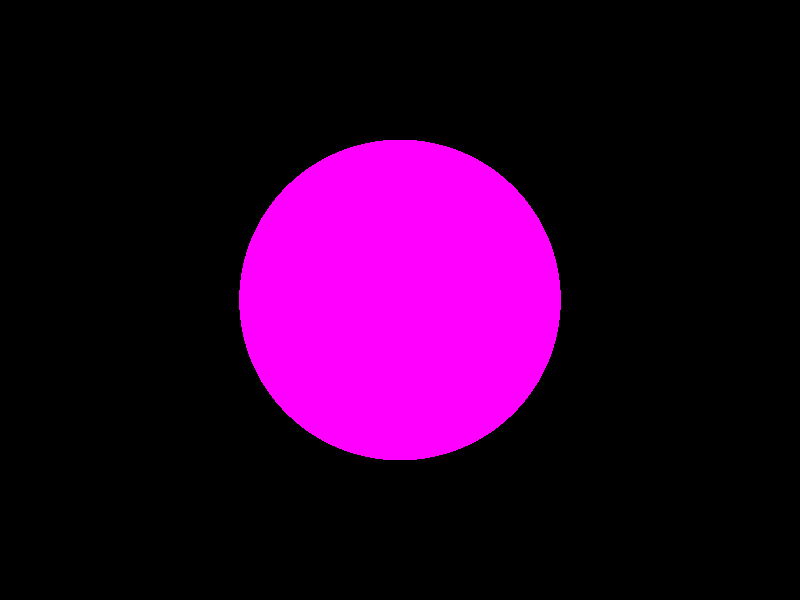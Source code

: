 #include"colors.inc"
#include"shapes.inc"

camera{
  location<0,10,-10>
  look_at<0,0,0>
  angle 20
}

light_source{ <-10,10,-10> color White}
light_source{ <10,10,-10> color White}

object{
  Sphere
  pigment{ color <1,0,1> }
}